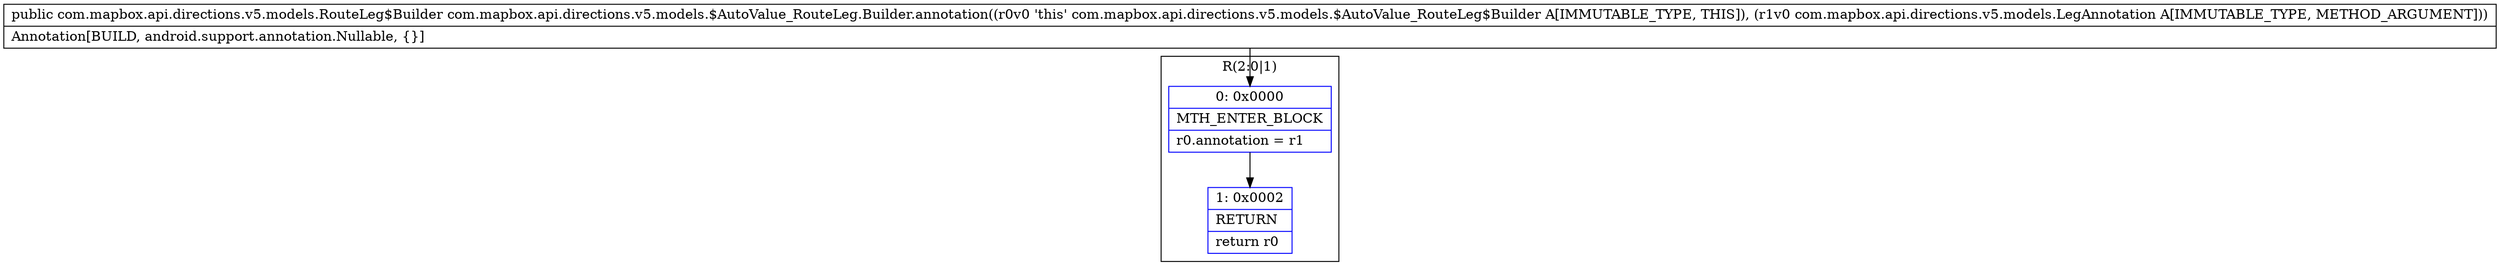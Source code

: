 digraph "CFG forcom.mapbox.api.directions.v5.models.$AutoValue_RouteLeg.Builder.annotation(Lcom\/mapbox\/api\/directions\/v5\/models\/LegAnnotation;)Lcom\/mapbox\/api\/directions\/v5\/models\/RouteLeg$Builder;" {
subgraph cluster_Region_516603726 {
label = "R(2:0|1)";
node [shape=record,color=blue];
Node_0 [shape=record,label="{0\:\ 0x0000|MTH_ENTER_BLOCK\l|r0.annotation = r1\l}"];
Node_1 [shape=record,label="{1\:\ 0x0002|RETURN\l|return r0\l}"];
}
MethodNode[shape=record,label="{public com.mapbox.api.directions.v5.models.RouteLeg$Builder com.mapbox.api.directions.v5.models.$AutoValue_RouteLeg.Builder.annotation((r0v0 'this' com.mapbox.api.directions.v5.models.$AutoValue_RouteLeg$Builder A[IMMUTABLE_TYPE, THIS]), (r1v0 com.mapbox.api.directions.v5.models.LegAnnotation A[IMMUTABLE_TYPE, METHOD_ARGUMENT]))  | Annotation[BUILD, android.support.annotation.Nullable, \{\}]\l}"];
MethodNode -> Node_0;
Node_0 -> Node_1;
}

